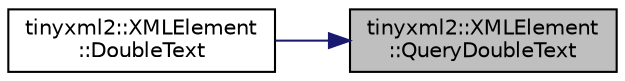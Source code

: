 digraph "tinyxml2::XMLElement::QueryDoubleText"
{
 // LATEX_PDF_SIZE
  edge [fontname="Helvetica",fontsize="10",labelfontname="Helvetica",labelfontsize="10"];
  node [fontname="Helvetica",fontsize="10",shape=record];
  rankdir="RL";
  Node1 [label="tinyxml2::XMLElement\l::QueryDoubleText",height=0.2,width=0.4,color="black", fillcolor="grey75", style="filled", fontcolor="black",tooltip="See QueryIntText()"];
  Node1 -> Node2 [dir="back",color="midnightblue",fontsize="10",style="solid"];
  Node2 [label="tinyxml2::XMLElement\l::DoubleText",height=0.2,width=0.4,color="black", fillcolor="white", style="filled",URL="$classtinyxml2_1_1XMLElement.html#a81b1ff0cf2f2cd09be8badc08b39a2b7",tooltip="See QueryIntText()"];
}
